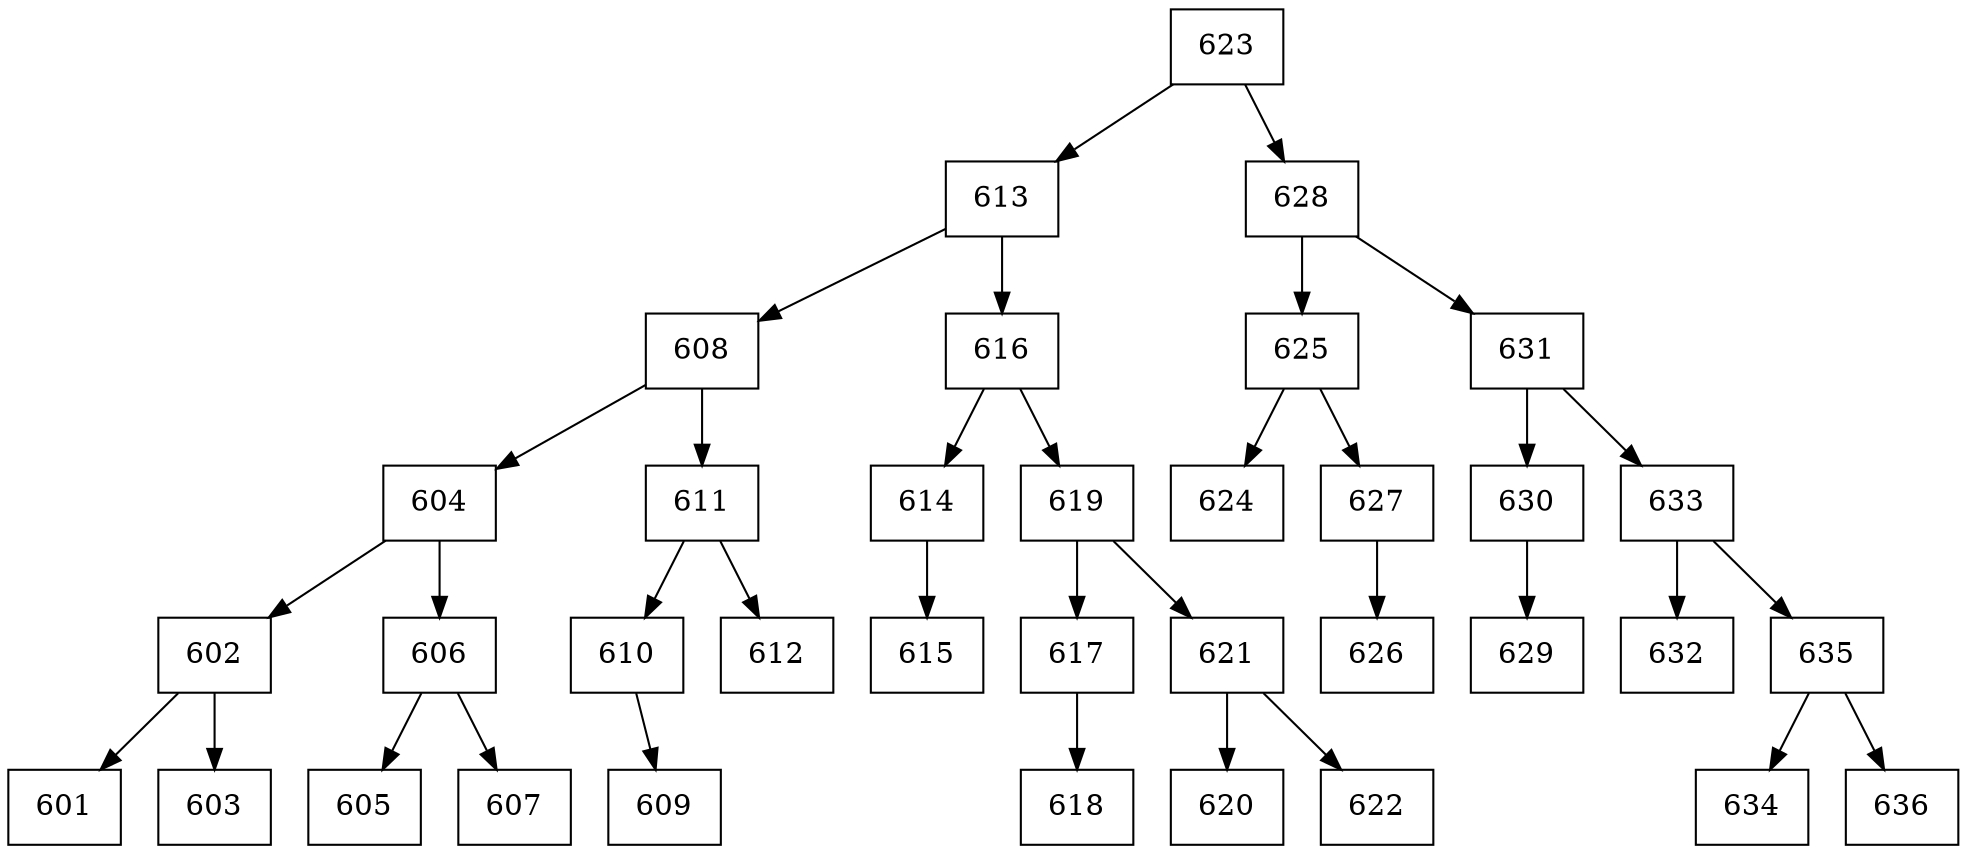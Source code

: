 digraph grafico{
rankdir=UD 
node[shape=box] 
concentrate=true 
nodo623[ shape=record, label ="623"];
nodo613[ shape=record, label ="613"];
nodo608[ shape=record, label ="608"];
nodo604[ shape=record, label ="604"];
nodo602[ shape=record, label ="602"];
nodo601[ shape=record, label ="601"];
nodo602->nodo601
nodo603[ shape=record, label ="603"];
nodo602->nodo603
nodo604->nodo602
nodo606[ shape=record, label ="606"];
nodo605[ shape=record, label ="605"];
nodo606->nodo605
nodo607[ shape=record, label ="607"];
nodo606->nodo607
nodo604->nodo606
nodo608->nodo604
nodo611[ shape=record, label ="611"];
nodo610[ shape=record, label ="610"];
nodo609[ shape=record, label ="609"];
nodo610->nodo609
nodo611->nodo610
nodo612[ shape=record, label ="612"];
nodo611->nodo612
nodo608->nodo611
nodo613->nodo608
nodo616[ shape=record, label ="616"];
nodo614[ shape=record, label ="614"];
nodo615[ shape=record, label ="615"];
nodo614->nodo615
nodo616->nodo614
nodo619[ shape=record, label ="619"];
nodo617[ shape=record, label ="617"];
nodo618[ shape=record, label ="618"];
nodo617->nodo618
nodo619->nodo617
nodo621[ shape=record, label ="621"];
nodo620[ shape=record, label ="620"];
nodo621->nodo620
nodo622[ shape=record, label ="622"];
nodo621->nodo622
nodo619->nodo621
nodo616->nodo619
nodo613->nodo616
nodo623->nodo613
nodo628[ shape=record, label ="628"];
nodo625[ shape=record, label ="625"];
nodo624[ shape=record, label ="624"];
nodo625->nodo624
nodo627[ shape=record, label ="627"];
nodo626[ shape=record, label ="626"];
nodo627->nodo626
nodo625->nodo627
nodo628->nodo625
nodo631[ shape=record, label ="631"];
nodo630[ shape=record, label ="630"];
nodo629[ shape=record, label ="629"];
nodo630->nodo629
nodo631->nodo630
nodo633[ shape=record, label ="633"];
nodo632[ shape=record, label ="632"];
nodo633->nodo632
nodo635[ shape=record, label ="635"];
nodo634[ shape=record, label ="634"];
nodo635->nodo634
nodo636[ shape=record, label ="636"];
nodo635->nodo636
nodo633->nodo635
nodo631->nodo633
nodo628->nodo631
nodo623->nodo628
}